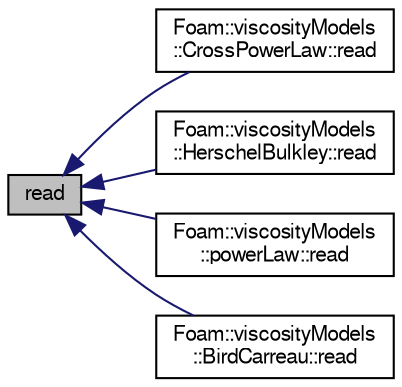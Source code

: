 digraph "read"
{
  bgcolor="transparent";
  edge [fontname="FreeSans",fontsize="10",labelfontname="FreeSans",labelfontsize="10"];
  node [fontname="FreeSans",fontsize="10",shape=record];
  rankdir="LR";
  Node1 [label="read",height=0.2,width=0.4,color="black", fillcolor="grey75", style="filled" fontcolor="black"];
  Node1 -> Node2 [dir="back",color="midnightblue",fontsize="10",style="solid",fontname="FreeSans"];
  Node2 [label="Foam::viscosityModels\l::CrossPowerLaw::read",height=0.2,width=0.4,color="black",URL="$a00415.html#a0efbb4e476c5a62dfa214c481566481c",tooltip="Read transportProperties dictionary. "];
  Node1 -> Node3 [dir="back",color="midnightblue",fontsize="10",style="solid",fontname="FreeSans"];
  Node3 [label="Foam::viscosityModels\l::HerschelBulkley::read",height=0.2,width=0.4,color="black",URL="$a00974.html#a0efbb4e476c5a62dfa214c481566481c",tooltip="Read transportProperties dictionary. "];
  Node1 -> Node4 [dir="back",color="midnightblue",fontsize="10",style="solid",fontname="FreeSans"];
  Node4 [label="Foam::viscosityModels\l::powerLaw::read",height=0.2,width=0.4,color="black",URL="$a01887.html#a0efbb4e476c5a62dfa214c481566481c",tooltip="Read transportProperties dictionary. "];
  Node1 -> Node5 [dir="back",color="midnightblue",fontsize="10",style="solid",fontname="FreeSans"];
  Node5 [label="Foam::viscosityModels\l::BirdCarreau::read",height=0.2,width=0.4,color="black",URL="$a00126.html#a0efbb4e476c5a62dfa214c481566481c",tooltip="Read transportProperties dictionary. "];
}
